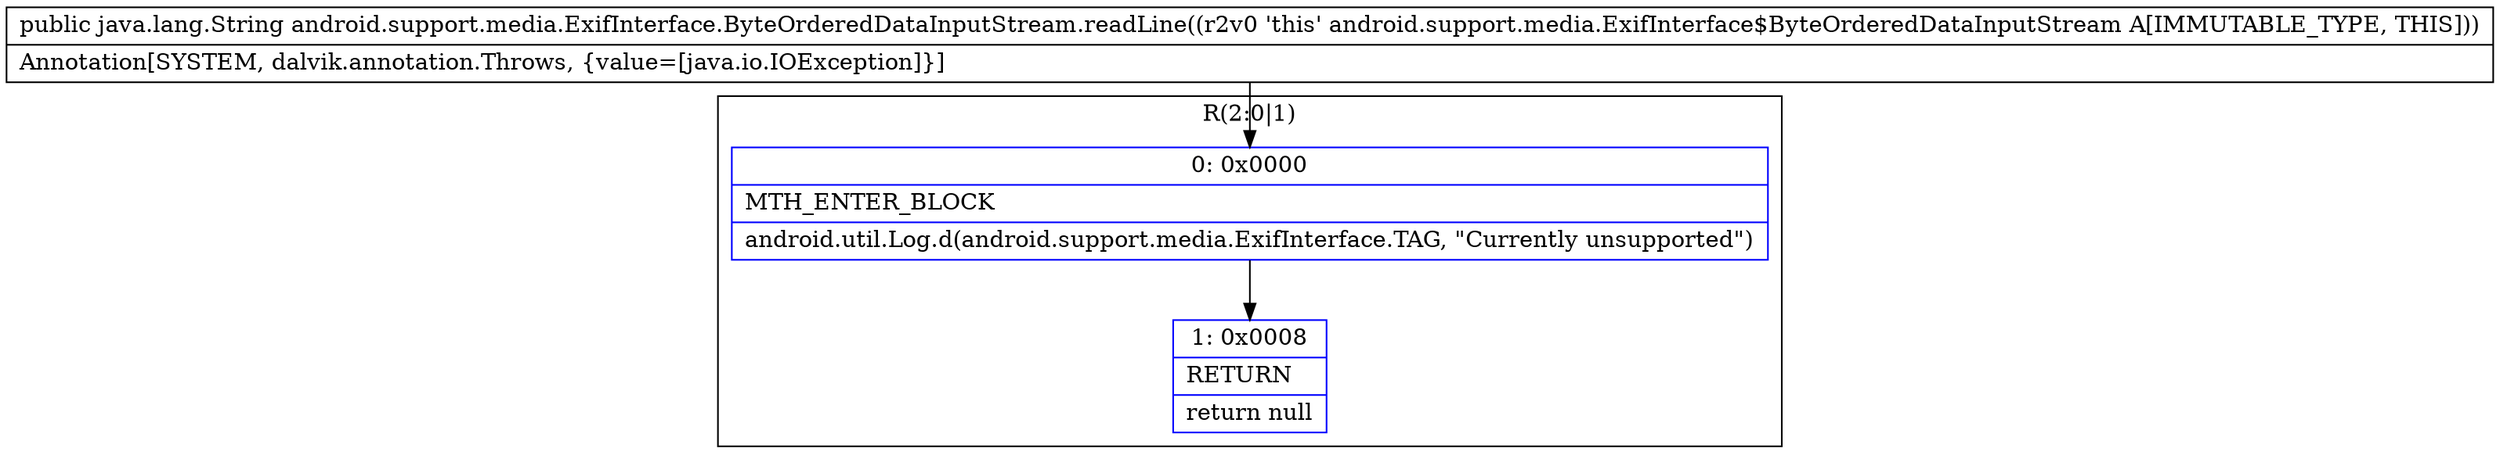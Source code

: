 digraph "CFG forandroid.support.media.ExifInterface.ByteOrderedDataInputStream.readLine()Ljava\/lang\/String;" {
subgraph cluster_Region_919645296 {
label = "R(2:0|1)";
node [shape=record,color=blue];
Node_0 [shape=record,label="{0\:\ 0x0000|MTH_ENTER_BLOCK\l|android.util.Log.d(android.support.media.ExifInterface.TAG, \"Currently unsupported\")\l}"];
Node_1 [shape=record,label="{1\:\ 0x0008|RETURN\l|return null\l}"];
}
MethodNode[shape=record,label="{public java.lang.String android.support.media.ExifInterface.ByteOrderedDataInputStream.readLine((r2v0 'this' android.support.media.ExifInterface$ByteOrderedDataInputStream A[IMMUTABLE_TYPE, THIS]))  | Annotation[SYSTEM, dalvik.annotation.Throws, \{value=[java.io.IOException]\}]\l}"];
MethodNode -> Node_0;
Node_0 -> Node_1;
}

